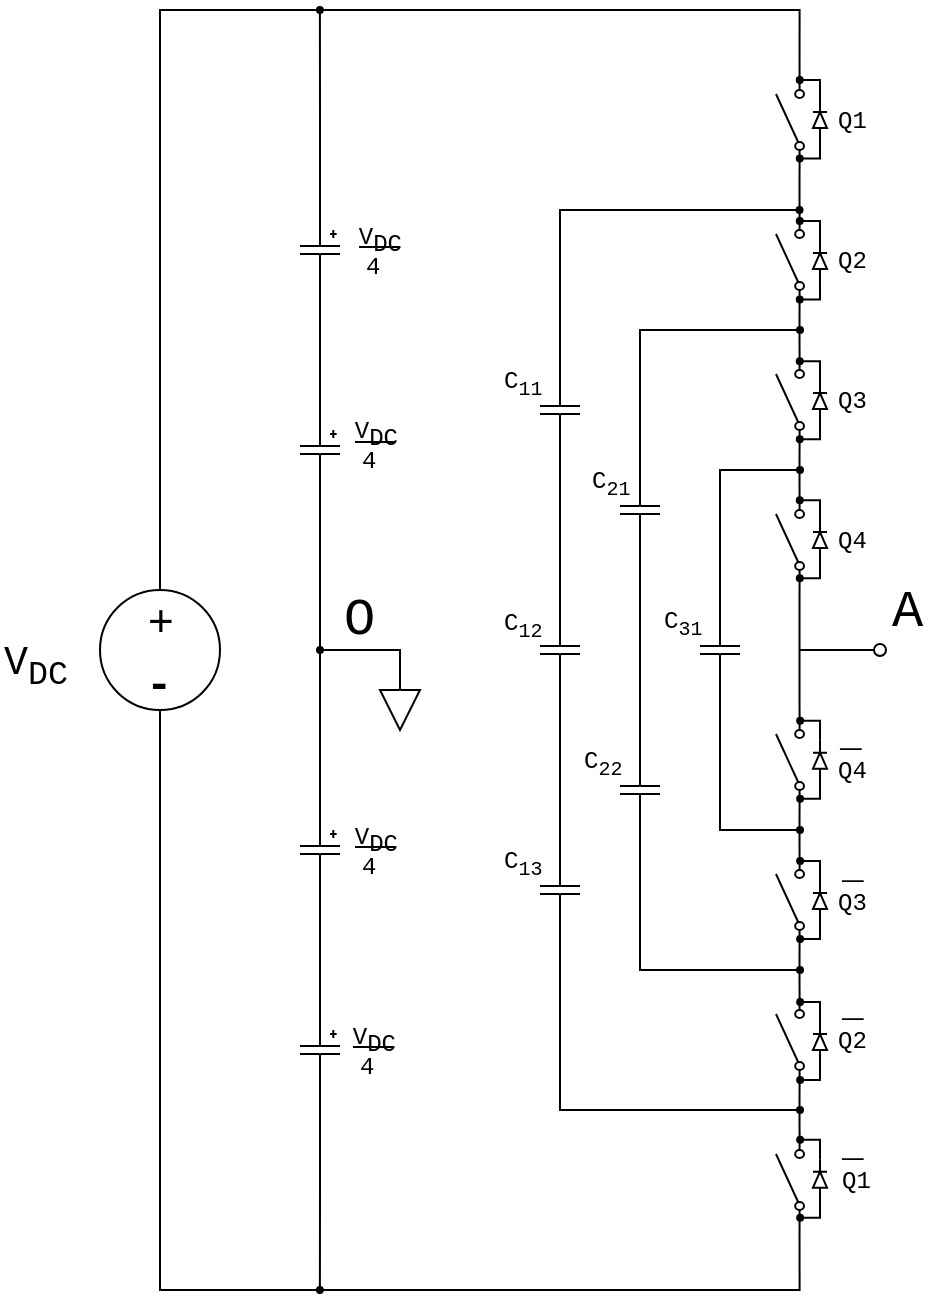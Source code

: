 <mxfile version="10.6.6" type="github"><diagram id="sscBolJHvE7xzkybfC2L" name="Page-1"><mxGraphModel dx="1394" dy="781" grid="1" gridSize="10" guides="1" tooltips="1" connect="1" arrows="1" fold="1" page="1" pageScale="1" pageWidth="827" pageHeight="1169" math="0" shadow="0"><root><mxCell id="0"/><mxCell id="1" parent="0"/><mxCell id="0JlaqGHFiVvd8llCy64P-1" value="" style="group" parent="1" vertex="1" connectable="0"><mxGeometry x="170" y="430" width="60" height="60" as="geometry"/></mxCell><mxCell id="0JlaqGHFiVvd8llCy64P-2" value="" style="ellipse;whiteSpace=wrap;html=1;aspect=fixed;fillColor=none;" parent="0JlaqGHFiVvd8llCy64P-1" vertex="1"><mxGeometry width="60" height="60" as="geometry"/></mxCell><mxCell id="0JlaqGHFiVvd8llCy64P-3" value="+" style="text;html=1;resizable=0;points=[];autosize=1;align=left;verticalAlign=top;spacingTop=-4;fontStyle=0;fontSize=22;" parent="0JlaqGHFiVvd8llCy64P-1" vertex="1"><mxGeometry x="22" width="20" height="20" as="geometry"/></mxCell><mxCell id="0JlaqGHFiVvd8llCy64P-4" value="&lt;font style=&quot;font-size: 22px;&quot; face=&quot;Courier New&quot;&gt;-&lt;/font&gt;" style="text;html=1;resizable=0;points=[];autosize=1;align=left;verticalAlign=top;spacingTop=-4;fontSize=22;fontStyle=1" parent="0JlaqGHFiVvd8llCy64P-1" vertex="1"><mxGeometry x="21" y="31" width="30" height="20" as="geometry"/></mxCell><mxCell id="0JlaqGHFiVvd8llCy64P-21" style="edgeStyle=orthogonalEdgeStyle;rounded=0;orthogonalLoop=1;jettySize=auto;html=1;exitX=0;exitY=0.84;exitDx=0;exitDy=0;exitPerimeter=0;entryX=1;entryY=0.84;entryDx=0;entryDy=0;entryPerimeter=0;endArrow=none;endFill=0;" parent="1" source="0JlaqGHFiVvd8llCy64P-5" target="0JlaqGHFiVvd8llCy64P-8" edge="1"><mxGeometry relative="1" as="geometry"/></mxCell><mxCell id="0JlaqGHFiVvd8llCy64P-5" value="" style="pointerEvents=1;verticalLabelPosition=bottom;shadow=0;dashed=0;align=center;fillColor=#ffffff;html=1;verticalAlign=top;strokeWidth=1;shape=mxgraph.electrical.electro-mechanical.simple_switch;direction=north;" parent="1" vertex="1"><mxGeometry x="508" y="170" width="14" height="50" as="geometry"/></mxCell><mxCell id="0JlaqGHFiVvd8llCy64P-22" style="edgeStyle=orthogonalEdgeStyle;rounded=0;orthogonalLoop=1;jettySize=auto;html=1;exitX=0;exitY=0.84;exitDx=0;exitDy=0;exitPerimeter=0;entryX=1;entryY=0.84;entryDx=0;entryDy=0;entryPerimeter=0;endArrow=none;endFill=0;" parent="1" source="0JlaqGHFiVvd8llCy64P-8" target="0JlaqGHFiVvd8llCy64P-9" edge="1"><mxGeometry relative="1" as="geometry"/></mxCell><mxCell id="0JlaqGHFiVvd8llCy64P-8" value="" style="pointerEvents=1;verticalLabelPosition=bottom;shadow=0;dashed=0;align=center;fillColor=#ffffff;html=1;verticalAlign=top;strokeWidth=1;shape=mxgraph.electrical.electro-mechanical.simple_switch;direction=north;" parent="1" vertex="1"><mxGeometry x="508" y="240" width="14" height="50" as="geometry"/></mxCell><mxCell id="0JlaqGHFiVvd8llCy64P-23" style="edgeStyle=orthogonalEdgeStyle;rounded=0;orthogonalLoop=1;jettySize=auto;html=1;exitX=0;exitY=0.84;exitDx=0;exitDy=0;exitPerimeter=0;entryX=1;entryY=0.84;entryDx=0;entryDy=0;entryPerimeter=0;endArrow=none;endFill=0;" parent="1" source="0JlaqGHFiVvd8llCy64P-9" target="0JlaqGHFiVvd8llCy64P-10" edge="1"><mxGeometry relative="1" as="geometry"/></mxCell><mxCell id="0JlaqGHFiVvd8llCy64P-9" value="" style="pointerEvents=1;verticalLabelPosition=bottom;shadow=0;dashed=0;align=center;fillColor=#ffffff;html=1;verticalAlign=top;strokeWidth=1;shape=mxgraph.electrical.electro-mechanical.simple_switch;direction=north;" parent="1" vertex="1"><mxGeometry x="508" y="310" width="14" height="50" as="geometry"/></mxCell><mxCell id="0JlaqGHFiVvd8llCy64P-24" style="edgeStyle=orthogonalEdgeStyle;rounded=0;orthogonalLoop=1;jettySize=auto;html=1;exitX=0;exitY=0.84;exitDx=0;exitDy=0;exitPerimeter=0;entryX=1;entryY=0.84;entryDx=0;entryDy=0;entryPerimeter=0;endArrow=none;endFill=0;" parent="1" source="0JlaqGHFiVvd8llCy64P-10" target="0JlaqGHFiVvd8llCy64P-11" edge="1"><mxGeometry relative="1" as="geometry"/></mxCell><mxCell id="0JlaqGHFiVvd8llCy64P-10" value="" style="pointerEvents=1;verticalLabelPosition=bottom;shadow=0;dashed=0;align=center;fillColor=#ffffff;html=1;verticalAlign=top;strokeWidth=1;shape=mxgraph.electrical.electro-mechanical.simple_switch;direction=north;" parent="1" vertex="1"><mxGeometry x="508" y="380" width="14" height="50" as="geometry"/></mxCell><mxCell id="0JlaqGHFiVvd8llCy64P-25" style="edgeStyle=orthogonalEdgeStyle;rounded=0;orthogonalLoop=1;jettySize=auto;html=1;exitX=0;exitY=0.84;exitDx=0;exitDy=0;exitPerimeter=0;entryX=1;entryY=0.84;entryDx=0;entryDy=0;entryPerimeter=0;endArrow=none;endFill=0;" parent="1" source="0JlaqGHFiVvd8llCy64P-11" target="0JlaqGHFiVvd8llCy64P-12" edge="1"><mxGeometry relative="1" as="geometry"/></mxCell><mxCell id="0JlaqGHFiVvd8llCy64P-11" value="" style="pointerEvents=1;verticalLabelPosition=bottom;shadow=0;dashed=0;align=center;fillColor=#ffffff;html=1;verticalAlign=top;strokeWidth=1;shape=mxgraph.electrical.electro-mechanical.simple_switch;direction=north;" parent="1" vertex="1"><mxGeometry x="508" y="490" width="14" height="50" as="geometry"/></mxCell><mxCell id="0JlaqGHFiVvd8llCy64P-26" style="edgeStyle=orthogonalEdgeStyle;rounded=0;orthogonalLoop=1;jettySize=auto;html=1;exitX=0;exitY=0.84;exitDx=0;exitDy=0;exitPerimeter=0;entryX=1;entryY=0.84;entryDx=0;entryDy=0;entryPerimeter=0;endArrow=none;endFill=0;" parent="1" source="0JlaqGHFiVvd8llCy64P-12" target="0JlaqGHFiVvd8llCy64P-13" edge="1"><mxGeometry relative="1" as="geometry"/></mxCell><mxCell id="0JlaqGHFiVvd8llCy64P-12" value="" style="pointerEvents=1;verticalLabelPosition=bottom;shadow=0;dashed=0;align=center;fillColor=#ffffff;html=1;verticalAlign=top;strokeWidth=1;shape=mxgraph.electrical.electro-mechanical.simple_switch;direction=north;" parent="1" vertex="1"><mxGeometry x="508" y="560" width="14" height="50" as="geometry"/></mxCell><mxCell id="0JlaqGHFiVvd8llCy64P-27" style="edgeStyle=orthogonalEdgeStyle;rounded=0;orthogonalLoop=1;jettySize=auto;html=1;exitX=0;exitY=0.84;exitDx=0;exitDy=0;exitPerimeter=0;entryX=1;entryY=0.84;entryDx=0;entryDy=0;entryPerimeter=0;endArrow=none;endFill=0;" parent="1" source="0JlaqGHFiVvd8llCy64P-13" target="0JlaqGHFiVvd8llCy64P-14" edge="1"><mxGeometry relative="1" as="geometry"/></mxCell><mxCell id="0JlaqGHFiVvd8llCy64P-13" value="" style="pointerEvents=1;verticalLabelPosition=bottom;shadow=0;dashed=0;align=center;fillColor=#ffffff;html=1;verticalAlign=top;strokeWidth=1;shape=mxgraph.electrical.electro-mechanical.simple_switch;direction=north;" parent="1" vertex="1"><mxGeometry x="508" y="630" width="14" height="50" as="geometry"/></mxCell><mxCell id="0JlaqGHFiVvd8llCy64P-28" style="edgeStyle=orthogonalEdgeStyle;rounded=0;orthogonalLoop=1;jettySize=auto;html=1;exitX=0;exitY=0.84;exitDx=0;exitDy=0;exitPerimeter=0;entryX=0.5;entryY=1;entryDx=0;entryDy=0;endArrow=none;endFill=0;" parent="1" source="0JlaqGHFiVvd8llCy64P-14" target="0JlaqGHFiVvd8llCy64P-2" edge="1"><mxGeometry relative="1" as="geometry"><Array as="points"><mxPoint x="520" y="780"/><mxPoint x="200" y="780"/></Array></mxGeometry></mxCell><mxCell id="0JlaqGHFiVvd8llCy64P-14" value="" style="pointerEvents=1;verticalLabelPosition=bottom;shadow=0;dashed=0;align=center;fillColor=#ffffff;html=1;verticalAlign=top;strokeWidth=1;shape=mxgraph.electrical.electro-mechanical.simple_switch;direction=north;" parent="1" vertex="1"><mxGeometry x="508" y="700" width="14" height="50" as="geometry"/></mxCell><mxCell id="0JlaqGHFiVvd8llCy64P-29" style="edgeStyle=orthogonalEdgeStyle;rounded=0;orthogonalLoop=1;jettySize=auto;html=1;exitX=0;exitY=0.5;exitDx=0;exitDy=0;exitPerimeter=0;endArrow=oval;endFill=1;endSize=3;" parent="1" source="0JlaqGHFiVvd8llCy64P-15" edge="1"><mxGeometry relative="1" as="geometry"><mxPoint x="279.944" y="140" as="targetPoint"/></mxGeometry></mxCell><mxCell id="0JlaqGHFiVvd8llCy64P-15" value="" style="pointerEvents=1;verticalLabelPosition=bottom;shadow=0;dashed=0;align=center;fillColor=#ffffff;html=1;verticalAlign=top;strokeWidth=1;shape=mxgraph.electrical.capacitors.capacitor_5;direction=south;" parent="1" vertex="1"><mxGeometry x="270" y="240" width="20" height="40" as="geometry"/></mxCell><mxCell id="0JlaqGHFiVvd8llCy64P-30" style="edgeStyle=orthogonalEdgeStyle;rounded=0;orthogonalLoop=1;jettySize=auto;html=1;exitX=0;exitY=0.5;exitDx=0;exitDy=0;exitPerimeter=0;entryX=1;entryY=0.5;entryDx=0;entryDy=0;entryPerimeter=0;endArrow=none;endFill=0;endSize=3;" parent="1" source="0JlaqGHFiVvd8llCy64P-16" target="0JlaqGHFiVvd8llCy64P-15" edge="1"><mxGeometry relative="1" as="geometry"/></mxCell><mxCell id="0JlaqGHFiVvd8llCy64P-31" style="edgeStyle=orthogonalEdgeStyle;rounded=0;orthogonalLoop=1;jettySize=auto;html=1;exitX=1;exitY=0.5;exitDx=0;exitDy=0;exitPerimeter=0;entryX=0;entryY=0.5;entryDx=0;entryDy=0;entryPerimeter=0;endArrow=none;endFill=0;endSize=3;" parent="1" source="0JlaqGHFiVvd8llCy64P-16" target="0JlaqGHFiVvd8llCy64P-18" edge="1"><mxGeometry relative="1" as="geometry"/></mxCell><mxCell id="0JlaqGHFiVvd8llCy64P-16" value="" style="pointerEvents=1;verticalLabelPosition=bottom;shadow=0;dashed=0;align=center;fillColor=#ffffff;html=1;verticalAlign=top;strokeWidth=1;shape=mxgraph.electrical.capacitors.capacitor_5;direction=south;" parent="1" vertex="1"><mxGeometry x="270" y="340" width="20" height="40" as="geometry"/></mxCell><mxCell id="0JlaqGHFiVvd8llCy64P-33" style="edgeStyle=orthogonalEdgeStyle;rounded=0;orthogonalLoop=1;jettySize=auto;html=1;exitX=1;exitY=0.5;exitDx=0;exitDy=0;exitPerimeter=0;endArrow=oval;endFill=1;endSize=3;" parent="1" source="0JlaqGHFiVvd8llCy64P-17" edge="1"><mxGeometry relative="1" as="geometry"><mxPoint x="279.944" y="780" as="targetPoint"/></mxGeometry></mxCell><mxCell id="0JlaqGHFiVvd8llCy64P-17" value="" style="pointerEvents=1;verticalLabelPosition=bottom;shadow=0;dashed=0;align=center;fillColor=#ffffff;html=1;verticalAlign=top;strokeWidth=1;shape=mxgraph.electrical.capacitors.capacitor_5;direction=south;" parent="1" vertex="1"><mxGeometry x="270" y="640" width="20" height="40" as="geometry"/></mxCell><mxCell id="0JlaqGHFiVvd8llCy64P-32" style="edgeStyle=orthogonalEdgeStyle;rounded=0;orthogonalLoop=1;jettySize=auto;html=1;exitX=1;exitY=0.5;exitDx=0;exitDy=0;exitPerimeter=0;entryX=0;entryY=0.5;entryDx=0;entryDy=0;entryPerimeter=0;endArrow=none;endFill=0;endSize=3;" parent="1" source="0JlaqGHFiVvd8llCy64P-18" target="0JlaqGHFiVvd8llCy64P-17" edge="1"><mxGeometry relative="1" as="geometry"/></mxCell><mxCell id="0JlaqGHFiVvd8llCy64P-18" value="" style="pointerEvents=1;verticalLabelPosition=bottom;shadow=0;dashed=0;align=center;fillColor=#ffffff;html=1;verticalAlign=top;strokeWidth=1;shape=mxgraph.electrical.capacitors.capacitor_5;direction=south;" parent="1" vertex="1"><mxGeometry x="270" y="540" width="20" height="40" as="geometry"/></mxCell><mxCell id="0JlaqGHFiVvd8llCy64P-59" style="edgeStyle=orthogonalEdgeStyle;rounded=0;orthogonalLoop=1;jettySize=auto;html=1;exitX=0;exitY=0.5;exitDx=0;exitDy=0;exitPerimeter=0;endArrow=oval;endFill=1;endSize=3;" parent="1" source="0JlaqGHFiVvd8llCy64P-19" edge="1"><mxGeometry relative="1" as="geometry"><mxPoint x="520" y="370" as="targetPoint"/><Array as="points"><mxPoint x="480" y="370"/></Array></mxGeometry></mxCell><mxCell id="0JlaqGHFiVvd8llCy64P-60" style="edgeStyle=orthogonalEdgeStyle;rounded=0;orthogonalLoop=1;jettySize=auto;html=1;exitX=1;exitY=0.5;exitDx=0;exitDy=0;exitPerimeter=0;endArrow=oval;endFill=1;endSize=3;" parent="1" source="0JlaqGHFiVvd8llCy64P-19" edge="1"><mxGeometry relative="1" as="geometry"><mxPoint x="520" y="550" as="targetPoint"/><Array as="points"><mxPoint x="480" y="550"/></Array></mxGeometry></mxCell><mxCell id="0JlaqGHFiVvd8llCy64P-19" value="" style="pointerEvents=1;verticalLabelPosition=bottom;shadow=0;dashed=0;align=center;fillColor=#ffffff;html=1;verticalAlign=top;strokeWidth=1;shape=mxgraph.electrical.capacitors.capacitor_1;direction=south;" parent="1" vertex="1"><mxGeometry x="470" y="440" width="20" height="40" as="geometry"/></mxCell><mxCell id="0JlaqGHFiVvd8llCy64P-20" style="edgeStyle=orthogonalEdgeStyle;rounded=0;orthogonalLoop=1;jettySize=auto;html=1;exitX=0.5;exitY=0;exitDx=0;exitDy=0;entryX=1;entryY=0.84;entryDx=0;entryDy=0;entryPerimeter=0;endArrow=none;endFill=0;" parent="1" source="0JlaqGHFiVvd8llCy64P-2" target="0JlaqGHFiVvd8llCy64P-5" edge="1"><mxGeometry relative="1" as="geometry"><mxPoint x="410" y="140" as="targetPoint"/><Array as="points"><mxPoint x="200" y="140"/><mxPoint x="520" y="140"/></Array></mxGeometry></mxCell><mxCell id="0JlaqGHFiVvd8llCy64P-58" style="edgeStyle=orthogonalEdgeStyle;rounded=0;orthogonalLoop=1;jettySize=auto;html=1;exitX=0.5;exitY=0;exitDx=0;exitDy=0;exitPerimeter=0;endArrow=oval;endFill=1;endSize=3;" parent="1" source="0JlaqGHFiVvd8llCy64P-48" edge="1"><mxGeometry relative="1" as="geometry"><mxPoint x="280" y="460" as="targetPoint"/><Array as="points"><mxPoint x="320" y="460"/></Array></mxGeometry></mxCell><mxCell id="0JlaqGHFiVvd8llCy64P-48" value="" style="pointerEvents=1;verticalLabelPosition=bottom;shadow=0;dashed=0;align=center;fillColor=#ffffff;html=1;verticalAlign=top;strokeWidth=1;shape=mxgraph.electrical.signal_sources.signal_ground;" parent="1" vertex="1"><mxGeometry x="310" y="470" width="20" height="30" as="geometry"/></mxCell><mxCell id="0JlaqGHFiVvd8llCy64P-64" style="edgeStyle=orthogonalEdgeStyle;rounded=0;orthogonalLoop=1;jettySize=auto;html=1;exitX=0;exitY=0.5;exitDx=0;exitDy=0;exitPerimeter=0;endArrow=oval;endFill=1;endSize=3;" parent="1" source="0JlaqGHFiVvd8llCy64P-61" edge="1"><mxGeometry relative="1" as="geometry"><mxPoint x="520" y="300" as="targetPoint"/><Array as="points"><mxPoint x="440" y="300"/></Array></mxGeometry></mxCell><mxCell id="0JlaqGHFiVvd8llCy64P-61" value="" style="pointerEvents=1;verticalLabelPosition=bottom;shadow=0;dashed=0;align=center;fillColor=#ffffff;html=1;verticalAlign=top;strokeWidth=1;shape=mxgraph.electrical.capacitors.capacitor_1;direction=south;" parent="1" vertex="1"><mxGeometry x="430" y="370" width="20" height="40" as="geometry"/></mxCell><mxCell id="0JlaqGHFiVvd8llCy64P-63" style="edgeStyle=orthogonalEdgeStyle;rounded=0;orthogonalLoop=1;jettySize=auto;html=1;exitX=1;exitY=0.5;exitDx=0;exitDy=0;exitPerimeter=0;endArrow=oval;endFill=1;endSize=3;" parent="1" source="0JlaqGHFiVvd8llCy64P-62" edge="1"><mxGeometry relative="1" as="geometry"><mxPoint x="520" y="620" as="targetPoint"/><Array as="points"><mxPoint x="440" y="620"/></Array></mxGeometry></mxCell><mxCell id="0JlaqGHFiVvd8llCy64P-72" style="edgeStyle=orthogonalEdgeStyle;rounded=0;orthogonalLoop=1;jettySize=auto;html=1;exitX=0;exitY=0.5;exitDx=0;exitDy=0;exitPerimeter=0;entryX=1;entryY=0.5;entryDx=0;entryDy=0;entryPerimeter=0;endArrow=none;endFill=0;endSize=3;" parent="1" source="0JlaqGHFiVvd8llCy64P-62" target="0JlaqGHFiVvd8llCy64P-61" edge="1"><mxGeometry relative="1" as="geometry"/></mxCell><mxCell id="0JlaqGHFiVvd8llCy64P-62" value="" style="pointerEvents=1;verticalLabelPosition=bottom;shadow=0;dashed=0;align=center;fillColor=#ffffff;html=1;verticalAlign=top;strokeWidth=1;shape=mxgraph.electrical.capacitors.capacitor_1;direction=south;" parent="1" vertex="1"><mxGeometry x="430" y="510" width="20" height="40" as="geometry"/></mxCell><mxCell id="0JlaqGHFiVvd8llCy64P-71" style="edgeStyle=orthogonalEdgeStyle;rounded=0;orthogonalLoop=1;jettySize=auto;html=1;exitX=1;exitY=0.5;exitDx=0;exitDy=0;exitPerimeter=0;entryX=0;entryY=0.5;entryDx=0;entryDy=0;entryPerimeter=0;endArrow=none;endFill=0;endSize=3;" parent="1" source="0JlaqGHFiVvd8llCy64P-65" target="0JlaqGHFiVvd8llCy64P-67" edge="1"><mxGeometry relative="1" as="geometry"/></mxCell><mxCell id="0JlaqGHFiVvd8llCy64P-65" value="" style="pointerEvents=1;verticalLabelPosition=bottom;shadow=0;dashed=0;align=center;fillColor=#ffffff;html=1;verticalAlign=top;strokeWidth=1;shape=mxgraph.electrical.capacitors.capacitor_1;direction=south;" parent="1" vertex="1"><mxGeometry x="390" y="440" width="20" height="40" as="geometry"/></mxCell><mxCell id="0JlaqGHFiVvd8llCy64P-69" style="edgeStyle=orthogonalEdgeStyle;rounded=0;orthogonalLoop=1;jettySize=auto;html=1;exitX=0;exitY=0.5;exitDx=0;exitDy=0;exitPerimeter=0;entryX=1;entryY=0.84;entryDx=0;entryDy=0;entryPerimeter=0;endArrow=oval;endFill=1;endSize=3;" parent="1" source="0JlaqGHFiVvd8llCy64P-66" target="0JlaqGHFiVvd8llCy64P-8" edge="1"><mxGeometry relative="1" as="geometry"><Array as="points"><mxPoint x="400" y="240"/></Array></mxGeometry></mxCell><mxCell id="0JlaqGHFiVvd8llCy64P-70" style="edgeStyle=orthogonalEdgeStyle;rounded=0;orthogonalLoop=1;jettySize=auto;html=1;exitX=1;exitY=0.5;exitDx=0;exitDy=0;exitPerimeter=0;entryX=0;entryY=0.5;entryDx=0;entryDy=0;entryPerimeter=0;endArrow=none;endFill=0;endSize=3;" parent="1" source="0JlaqGHFiVvd8llCy64P-66" target="0JlaqGHFiVvd8llCy64P-65" edge="1"><mxGeometry relative="1" as="geometry"/></mxCell><mxCell id="0JlaqGHFiVvd8llCy64P-66" value="" style="pointerEvents=1;verticalLabelPosition=bottom;shadow=0;dashed=0;align=center;fillColor=#ffffff;html=1;verticalAlign=top;strokeWidth=1;shape=mxgraph.electrical.capacitors.capacitor_1;direction=south;" parent="1" vertex="1"><mxGeometry x="390" y="320" width="20" height="40" as="geometry"/></mxCell><mxCell id="0JlaqGHFiVvd8llCy64P-68" style="edgeStyle=orthogonalEdgeStyle;rounded=0;orthogonalLoop=1;jettySize=auto;html=1;exitX=1;exitY=0.5;exitDx=0;exitDy=0;exitPerimeter=0;endArrow=oval;endFill=1;endSize=3;" parent="1" source="0JlaqGHFiVvd8llCy64P-67" edge="1"><mxGeometry relative="1" as="geometry"><mxPoint x="520" y="690" as="targetPoint"/><Array as="points"><mxPoint x="400" y="690"/></Array></mxGeometry></mxCell><mxCell id="0JlaqGHFiVvd8llCy64P-67" value="" style="pointerEvents=1;verticalLabelPosition=bottom;shadow=0;dashed=0;align=center;fillColor=#ffffff;html=1;verticalAlign=top;strokeWidth=1;shape=mxgraph.electrical.capacitors.capacitor_1;direction=south;" parent="1" vertex="1"><mxGeometry x="390" y="560" width="20" height="40" as="geometry"/></mxCell><mxCell id="0JlaqGHFiVvd8llCy64P-73" value="" style="endArrow=oval;html=1;endFill=0;" parent="1" edge="1"><mxGeometry width="50" height="50" relative="1" as="geometry"><mxPoint x="520" y="460" as="sourcePoint"/><mxPoint x="560" y="460" as="targetPoint"/></mxGeometry></mxCell><mxCell id="0JlaqGHFiVvd8llCy64P-74" value="&lt;font style=&quot;font-size: 20px&quot; face=&quot;Courier New&quot;&gt;V&lt;sub&gt;DC&lt;/sub&gt;&lt;/font&gt;" style="text;html=1;resizable=0;points=[];autosize=1;align=left;verticalAlign=top;spacingTop=-4;fontSize=26;" parent="1" vertex="1"><mxGeometry x="120" y="445" width="50" height="40" as="geometry"/></mxCell><mxCell id="0JlaqGHFiVvd8llCy64P-75" value="&lt;font face=&quot;Courier New&quot;&gt;O&lt;/font&gt;" style="text;html=1;resizable=0;points=[];autosize=1;align=left;verticalAlign=top;spacingTop=-4;fontSize=26;" parent="1" vertex="1"><mxGeometry x="290" y="425" width="30" height="30" as="geometry"/></mxCell><mxCell id="-zVDy2j5gxMqeGGgfu39-1" value="&lt;font face=&quot;Courier New&quot;&gt;A&lt;/font&gt;" style="text;html=1;resizable=0;points=[];autosize=1;align=left;verticalAlign=top;spacingTop=-4;fontSize=26;" parent="1" vertex="1"><mxGeometry x="564" y="421" width="30" height="30" as="geometry"/></mxCell><mxCell id="sA28K8diLHD89YxY76mq-1" value="&lt;font face=&quot;Courier New&quot;&gt;Q1&lt;/font&gt;" style="text;html=1;resizable=0;points=[];autosize=1;align=left;verticalAlign=top;spacingTop=-4;" vertex="1" parent="1"><mxGeometry x="537" y="185" width="25" height="20" as="geometry"/></mxCell><mxCell id="sA28K8diLHD89YxY76mq-2" value="&lt;font face=&quot;Courier New&quot;&gt;Q2&lt;/font&gt;" style="text;html=1;resizable=0;points=[];autosize=1;align=left;verticalAlign=top;spacingTop=-4;" vertex="1" parent="1"><mxGeometry x="537" y="255" width="25" height="20" as="geometry"/></mxCell><mxCell id="sA28K8diLHD89YxY76mq-3" value="&lt;font face=&quot;Courier New&quot;&gt;Q3&lt;/font&gt;" style="text;html=1;resizable=0;points=[];autosize=1;align=left;verticalAlign=top;spacingTop=-4;" vertex="1" parent="1"><mxGeometry x="537" y="325" width="25" height="20" as="geometry"/></mxCell><mxCell id="sA28K8diLHD89YxY76mq-4" value="&lt;font face=&quot;Courier New&quot;&gt;Q4&lt;/font&gt;" style="text;html=1;resizable=0;points=[];autosize=1;align=left;verticalAlign=top;spacingTop=-4;" vertex="1" parent="1"><mxGeometry x="537" y="395" width="25" height="20" as="geometry"/></mxCell><mxCell id="sA28K8diLHD89YxY76mq-5" value="&lt;font face=&quot;Courier New&quot;&gt;Q1&lt;/font&gt;" style="text;html=1;resizable=0;points=[];autosize=1;align=left;verticalAlign=top;spacingTop=-4;" vertex="1" parent="1"><mxGeometry x="539" y="715.1" width="25" height="20" as="geometry"/></mxCell><mxCell id="sA28K8diLHD89YxY76mq-6" value="&lt;font face=&quot;Courier New&quot;&gt;Q2&lt;/font&gt;" style="text;html=1;resizable=0;points=[];autosize=1;align=left;verticalAlign=top;spacingTop=-4;" vertex="1" parent="1"><mxGeometry x="536.5" y="645.1" width="25" height="20" as="geometry"/></mxCell><mxCell id="sA28K8diLHD89YxY76mq-7" value="&lt;font face=&quot;Courier New&quot;&gt;Q3&lt;/font&gt;" style="text;html=1;resizable=0;points=[];autosize=1;align=left;verticalAlign=top;spacingTop=-4;" vertex="1" parent="1"><mxGeometry x="537" y="576.1" width="25" height="20" as="geometry"/></mxCell><mxCell id="sA28K8diLHD89YxY76mq-8" value="&lt;font face=&quot;Courier New&quot;&gt;Q4&lt;/font&gt;" style="text;html=1;resizable=0;points=[];autosize=1;align=left;verticalAlign=top;spacingTop=-4;" vertex="1" parent="1"><mxGeometry x="537" y="510.1" width="25" height="20" as="geometry"/></mxCell><mxCell id="sA28K8diLHD89YxY76mq-9" value="&lt;font style=&quot;font-size: 18px;&quot; face=&quot;Courier New&quot;&gt;_&lt;/font&gt;" style="text;html=1;resizable=0;points=[];autosize=1;align=left;verticalAlign=top;spacingTop=-4;fontSize=18;" vertex="1" parent="1"><mxGeometry x="539" y="555" width="20" height="20" as="geometry"/></mxCell><mxCell id="sA28K8diLHD89YxY76mq-10" value="&lt;font style=&quot;font-size: 18px;&quot; face=&quot;Courier New&quot;&gt;_&lt;/font&gt;" style="text;html=1;resizable=0;points=[];autosize=1;align=left;verticalAlign=top;spacingTop=-4;fontSize=18;" vertex="1" parent="1"><mxGeometry x="539" y="624" width="20" height="20" as="geometry"/></mxCell><mxCell id="sA28K8diLHD89YxY76mq-11" value="&lt;font style=&quot;font-size: 18px;&quot; face=&quot;Courier New&quot;&gt;_&lt;/font&gt;" style="text;html=1;resizable=0;points=[];autosize=1;align=left;verticalAlign=top;spacingTop=-4;fontSize=18;" vertex="1" parent="1"><mxGeometry x="539" y="694" width="20" height="20" as="geometry"/></mxCell><mxCell id="sA28K8diLHD89YxY76mq-12" value="&lt;font style=&quot;font-size: 18px;&quot; face=&quot;Courier New&quot;&gt;_&lt;/font&gt;" style="text;html=1;resizable=0;points=[];autosize=1;align=left;verticalAlign=top;spacingTop=-4;fontSize=18;" vertex="1" parent="1"><mxGeometry x="538" y="489" width="20" height="20" as="geometry"/></mxCell><mxCell id="sA28K8diLHD89YxY76mq-13" value="" style="group" vertex="1" connectable="0" parent="1"><mxGeometry x="272" y="242.5" width="50" height="35" as="geometry"/></mxCell><mxCell id="sA28K8diLHD89YxY76mq-14" value="" style="endArrow=none;html=1;fontSize=16;" edge="1" parent="sA28K8diLHD89YxY76mq-13"><mxGeometry width="50" height="50" relative="1" as="geometry"><mxPoint x="27.5" y="16" as="sourcePoint"/><mxPoint x="47.5" y="16" as="targetPoint"/></mxGeometry></mxCell><mxCell id="sA28K8diLHD89YxY76mq-15" value="&lt;font style=&quot;font-size: 12px;&quot; face=&quot;Courier New&quot;&gt;V&lt;sub style=&quot;font-size: 12px;&quot;&gt;DC&lt;/sub&gt;&lt;/font&gt;" style="text;html=1;resizable=0;points=[];autosize=1;align=right;verticalAlign=top;spacingTop=-4;fontSize=12;" vertex="1" parent="sA28K8diLHD89YxY76mq-13"><mxGeometry width="50" height="30" as="geometry"/></mxCell><mxCell id="sA28K8diLHD89YxY76mq-16" value="&lt;font face=&quot;Courier New&quot;&gt;4&lt;/font&gt;" style="text;html=1;resizable=0;points=[];autosize=1;align=left;verticalAlign=top;spacingTop=-4;fontSize=12;" vertex="1" parent="sA28K8diLHD89YxY76mq-13"><mxGeometry x="29" y="15" width="20" height="20" as="geometry"/></mxCell><mxCell id="sA28K8diLHD89YxY76mq-17" value="" style="group" vertex="1" connectable="0" parent="1"><mxGeometry x="270" y="340" width="50" height="35" as="geometry"/></mxCell><mxCell id="sA28K8diLHD89YxY76mq-18" value="" style="endArrow=none;html=1;fontSize=16;" edge="1" parent="sA28K8diLHD89YxY76mq-17"><mxGeometry width="50" height="50" relative="1" as="geometry"><mxPoint x="27.5" y="16" as="sourcePoint"/><mxPoint x="47.5" y="16" as="targetPoint"/></mxGeometry></mxCell><mxCell id="sA28K8diLHD89YxY76mq-19" value="&lt;font style=&quot;font-size: 12px;&quot; face=&quot;Courier New&quot;&gt;V&lt;sub style=&quot;font-size: 12px;&quot;&gt;DC&lt;/sub&gt;&lt;/font&gt;" style="text;html=1;resizable=0;points=[];autosize=1;align=right;verticalAlign=top;spacingTop=-4;fontSize=12;" vertex="1" parent="sA28K8diLHD89YxY76mq-17"><mxGeometry width="50" height="30" as="geometry"/></mxCell><mxCell id="sA28K8diLHD89YxY76mq-20" value="&lt;font face=&quot;Courier New&quot;&gt;4&lt;/font&gt;" style="text;html=1;resizable=0;points=[];autosize=1;align=left;verticalAlign=top;spacingTop=-4;fontSize=12;" vertex="1" parent="sA28K8diLHD89YxY76mq-17"><mxGeometry x="29" y="15" width="20" height="20" as="geometry"/></mxCell><mxCell id="sA28K8diLHD89YxY76mq-21" value="" style="group" vertex="1" connectable="0" parent="1"><mxGeometry x="270" y="542.5" width="50" height="35" as="geometry"/></mxCell><mxCell id="sA28K8diLHD89YxY76mq-22" value="" style="endArrow=none;html=1;fontSize=16;" edge="1" parent="sA28K8diLHD89YxY76mq-21"><mxGeometry width="50" height="50" relative="1" as="geometry"><mxPoint x="27.5" y="16" as="sourcePoint"/><mxPoint x="47.5" y="16" as="targetPoint"/></mxGeometry></mxCell><mxCell id="sA28K8diLHD89YxY76mq-23" value="&lt;font style=&quot;font-size: 12px;&quot; face=&quot;Courier New&quot;&gt;V&lt;sub style=&quot;font-size: 12px;&quot;&gt;DC&lt;/sub&gt;&lt;/font&gt;" style="text;html=1;resizable=0;points=[];autosize=1;align=right;verticalAlign=top;spacingTop=-4;fontSize=12;" vertex="1" parent="sA28K8diLHD89YxY76mq-21"><mxGeometry width="50" height="30" as="geometry"/></mxCell><mxCell id="sA28K8diLHD89YxY76mq-24" value="&lt;font face=&quot;Courier New&quot;&gt;4&lt;/font&gt;" style="text;html=1;resizable=0;points=[];autosize=1;align=left;verticalAlign=top;spacingTop=-4;fontSize=12;" vertex="1" parent="sA28K8diLHD89YxY76mq-21"><mxGeometry x="29" y="15" width="20" height="20" as="geometry"/></mxCell><mxCell id="sA28K8diLHD89YxY76mq-25" value="" style="group" vertex="1" connectable="0" parent="1"><mxGeometry x="269" y="642.5" width="50" height="35" as="geometry"/></mxCell><mxCell id="sA28K8diLHD89YxY76mq-26" value="" style="endArrow=none;html=1;fontSize=16;" edge="1" parent="sA28K8diLHD89YxY76mq-25"><mxGeometry width="50" height="50" relative="1" as="geometry"><mxPoint x="27.5" y="16" as="sourcePoint"/><mxPoint x="47.5" y="16" as="targetPoint"/></mxGeometry></mxCell><mxCell id="sA28K8diLHD89YxY76mq-27" value="&lt;font style=&quot;font-size: 12px;&quot; face=&quot;Courier New&quot;&gt;V&lt;sub style=&quot;font-size: 12px;&quot;&gt;DC&lt;/sub&gt;&lt;/font&gt;" style="text;html=1;resizable=0;points=[];autosize=1;align=right;verticalAlign=top;spacingTop=-4;fontSize=12;" vertex="1" parent="sA28K8diLHD89YxY76mq-25"><mxGeometry width="50" height="30" as="geometry"/></mxCell><mxCell id="sA28K8diLHD89YxY76mq-28" value="&lt;font face=&quot;Courier New&quot;&gt;4&lt;/font&gt;" style="text;html=1;resizable=0;points=[];autosize=1;align=left;verticalAlign=top;spacingTop=-4;fontSize=12;" vertex="1" parent="sA28K8diLHD89YxY76mq-25"><mxGeometry x="29" y="15" width="20" height="20" as="geometry"/></mxCell><mxCell id="sA28K8diLHD89YxY76mq-29" value="&lt;font face=&quot;Courier New&quot;&gt;C&lt;sub&gt;11&lt;/sub&gt;&lt;/font&gt;" style="text;html=1;resizable=0;points=[];autosize=1;align=left;verticalAlign=top;spacingTop=-4;" vertex="1" parent="1"><mxGeometry x="370" y="315" width="30" height="20" as="geometry"/></mxCell><mxCell id="sA28K8diLHD89YxY76mq-30" value="&lt;font face=&quot;Courier New&quot;&gt;C&lt;sub&gt;12&lt;/sub&gt;&lt;/font&gt;" style="text;html=1;resizable=0;points=[];autosize=1;align=left;verticalAlign=top;spacingTop=-4;" vertex="1" parent="1"><mxGeometry x="370" y="436" width="30" height="20" as="geometry"/></mxCell><mxCell id="sA28K8diLHD89YxY76mq-31" value="&lt;font face=&quot;Courier New&quot;&gt;C&lt;sub&gt;13&lt;/sub&gt;&lt;/font&gt;" style="text;html=1;resizable=0;points=[];autosize=1;align=left;verticalAlign=top;spacingTop=-4;" vertex="1" parent="1"><mxGeometry x="370" y="555" width="30" height="20" as="geometry"/></mxCell><mxCell id="sA28K8diLHD89YxY76mq-32" value="&lt;font face=&quot;Courier New&quot;&gt;C&lt;sub&gt;21&lt;/sub&gt;&lt;/font&gt;" style="text;html=1;resizable=0;points=[];autosize=1;align=left;verticalAlign=top;spacingTop=-4;" vertex="1" parent="1"><mxGeometry x="413.5" y="365" width="30" height="20" as="geometry"/></mxCell><mxCell id="sA28K8diLHD89YxY76mq-33" value="&lt;font face=&quot;Courier New&quot;&gt;C&lt;sub&gt;22&lt;/sub&gt;&lt;/font&gt;" style="text;html=1;resizable=0;points=[];autosize=1;align=left;verticalAlign=top;spacingTop=-4;" vertex="1" parent="1"><mxGeometry x="410" y="505" width="30" height="20" as="geometry"/></mxCell><mxCell id="sA28K8diLHD89YxY76mq-34" value="&lt;font face=&quot;Courier New&quot;&gt;C&lt;sub&gt;31&lt;/sub&gt;&lt;/font&gt;" style="text;html=1;resizable=0;points=[];autosize=1;align=left;verticalAlign=top;spacingTop=-4;" vertex="1" parent="1"><mxGeometry x="450" y="435" width="30" height="20" as="geometry"/></mxCell><mxCell id="sA28K8diLHD89YxY76mq-157" style="edgeStyle=orthogonalEdgeStyle;rounded=0;orthogonalLoop=1;jettySize=auto;html=1;exitX=1;exitY=0.5;exitDx=0;exitDy=0;exitPerimeter=0;startSize=5;endArrow=oval;endFill=1;endSize=3;" edge="1" parent="1" source="sA28K8diLHD89YxY76mq-159"><mxGeometry relative="1" as="geometry"><mxPoint x="519.874" y="174.99" as="targetPoint"/><Array as="points"><mxPoint x="530" y="175"/></Array></mxGeometry></mxCell><mxCell id="sA28K8diLHD89YxY76mq-158" style="edgeStyle=orthogonalEdgeStyle;rounded=0;orthogonalLoop=1;jettySize=auto;html=1;exitX=0;exitY=0.5;exitDx=0;exitDy=0;exitPerimeter=0;startSize=5;endArrow=oval;endFill=1;endSize=3;" edge="1" parent="1"><mxGeometry relative="1" as="geometry"><mxPoint x="519.874" y="214.214" as="targetPoint"/><mxPoint x="529.971" y="188.971" as="sourcePoint"/><Array as="points"><mxPoint x="530" y="214"/></Array></mxGeometry></mxCell><mxCell id="sA28K8diLHD89YxY76mq-159" value="" style="pointerEvents=1;fillColor=#000000;verticalLabelPosition=bottom;shadow=0;dashed=0;align=center;fillColor=#ffffff;html=1;verticalAlign=top;strokeWidth=1;shape=mxgraph.electrical.diodes.diode;direction=north;" vertex="1" parent="1"><mxGeometry x="526.5" y="185" width="7" height="20" as="geometry"/></mxCell><mxCell id="sA28K8diLHD89YxY76mq-160" style="edgeStyle=orthogonalEdgeStyle;rounded=0;orthogonalLoop=1;jettySize=auto;html=1;exitX=1;exitY=0.5;exitDx=0;exitDy=0;exitPerimeter=0;startSize=5;endArrow=oval;endFill=1;endSize=3;" edge="1" parent="1" source="sA28K8diLHD89YxY76mq-162"><mxGeometry relative="1" as="geometry"><mxPoint x="519.874" y="245.476" as="targetPoint"/><Array as="points"><mxPoint x="530" y="245.5"/></Array></mxGeometry></mxCell><mxCell id="sA28K8diLHD89YxY76mq-161" style="edgeStyle=orthogonalEdgeStyle;rounded=0;orthogonalLoop=1;jettySize=auto;html=1;exitX=0;exitY=0.5;exitDx=0;exitDy=0;exitPerimeter=0;startSize=5;endArrow=oval;endFill=1;endSize=3;" edge="1" parent="1"><mxGeometry relative="1" as="geometry"><mxPoint x="519.874" y="284.699" as="targetPoint"/><mxPoint x="529.971" y="259.456" as="sourcePoint"/><Array as="points"><mxPoint x="530" y="284.5"/></Array></mxGeometry></mxCell><mxCell id="sA28K8diLHD89YxY76mq-162" value="" style="pointerEvents=1;fillColor=#000000;verticalLabelPosition=bottom;shadow=0;dashed=0;align=center;fillColor=#ffffff;html=1;verticalAlign=top;strokeWidth=1;shape=mxgraph.electrical.diodes.diode;direction=north;" vertex="1" parent="1"><mxGeometry x="526.5" y="255.5" width="7" height="20" as="geometry"/></mxCell><mxCell id="sA28K8diLHD89YxY76mq-163" style="edgeStyle=orthogonalEdgeStyle;rounded=0;orthogonalLoop=1;jettySize=auto;html=1;exitX=1;exitY=0.5;exitDx=0;exitDy=0;exitPerimeter=0;startSize=5;endArrow=oval;endFill=1;endSize=3;" edge="1" parent="1" source="sA28K8diLHD89YxY76mq-165"><mxGeometry relative="1" as="geometry"><mxPoint x="519.874" y="315.573" as="targetPoint"/><Array as="points"><mxPoint x="530" y="315.5"/></Array></mxGeometry></mxCell><mxCell id="sA28K8diLHD89YxY76mq-164" style="edgeStyle=orthogonalEdgeStyle;rounded=0;orthogonalLoop=1;jettySize=auto;html=1;exitX=0;exitY=0.5;exitDx=0;exitDy=0;exitPerimeter=0;startSize=5;endArrow=oval;endFill=1;endSize=3;" edge="1" parent="1"><mxGeometry relative="1" as="geometry"><mxPoint x="519.874" y="354.602" as="targetPoint"/><mxPoint x="529.971" y="329.553" as="sourcePoint"/><Array as="points"><mxPoint x="530" y="354.5"/></Array></mxGeometry></mxCell><mxCell id="sA28K8diLHD89YxY76mq-165" value="" style="pointerEvents=1;fillColor=#000000;verticalLabelPosition=bottom;shadow=0;dashed=0;align=center;fillColor=#ffffff;html=1;verticalAlign=top;strokeWidth=1;shape=mxgraph.electrical.diodes.diode;direction=north;" vertex="1" parent="1"><mxGeometry x="526.5" y="325.5" width="7" height="20" as="geometry"/></mxCell><mxCell id="sA28K8diLHD89YxY76mq-166" style="edgeStyle=orthogonalEdgeStyle;rounded=0;orthogonalLoop=1;jettySize=auto;html=1;exitX=1;exitY=0.5;exitDx=0;exitDy=0;exitPerimeter=0;startSize=5;endArrow=oval;endFill=1;endSize=3;" edge="1" parent="1" source="sA28K8diLHD89YxY76mq-168"><mxGeometry relative="1" as="geometry"><mxPoint x="519.874" y="385.087" as="targetPoint"/><Array as="points"><mxPoint x="530" y="385"/></Array></mxGeometry></mxCell><mxCell id="sA28K8diLHD89YxY76mq-167" style="edgeStyle=orthogonalEdgeStyle;rounded=0;orthogonalLoop=1;jettySize=auto;html=1;exitX=0;exitY=0.5;exitDx=0;exitDy=0;exitPerimeter=0;startSize=5;endArrow=oval;endFill=1;endSize=3;" edge="1" parent="1"><mxGeometry relative="1" as="geometry"><mxPoint x="519.874" y="424.117" as="targetPoint"/><mxPoint x="529.971" y="399.068" as="sourcePoint"/><Array as="points"><mxPoint x="530" y="424"/></Array></mxGeometry></mxCell><mxCell id="sA28K8diLHD89YxY76mq-168" value="" style="pointerEvents=1;fillColor=#000000;verticalLabelPosition=bottom;shadow=0;dashed=0;align=center;fillColor=#ffffff;html=1;verticalAlign=top;strokeWidth=1;shape=mxgraph.electrical.diodes.diode;direction=north;" vertex="1" parent="1"><mxGeometry x="526.5" y="395" width="7" height="20" as="geometry"/></mxCell><mxCell id="sA28K8diLHD89YxY76mq-169" style="edgeStyle=orthogonalEdgeStyle;rounded=0;orthogonalLoop=1;jettySize=auto;html=1;exitX=1;exitY=0.5;exitDx=0;exitDy=0;exitPerimeter=0;startSize=5;endArrow=oval;endFill=1;endSize=3;" edge="1" parent="1" source="sA28K8diLHD89YxY76mq-171"><mxGeometry relative="1" as="geometry"><mxPoint x="520.068" y="495.379" as="targetPoint"/><Array as="points"><mxPoint x="530" y="495.333"/></Array></mxGeometry></mxCell><mxCell id="sA28K8diLHD89YxY76mq-170" style="edgeStyle=orthogonalEdgeStyle;rounded=0;orthogonalLoop=1;jettySize=auto;html=1;exitX=0;exitY=0.5;exitDx=0;exitDy=0;exitPerimeter=0;startSize=5;endArrow=oval;endFill=1;endSize=3;" edge="1" parent="1"><mxGeometry relative="1" as="geometry"><mxPoint x="520.068" y="534.408" as="targetPoint"/><mxPoint x="529.971" y="509.359" as="sourcePoint"/><Array as="points"><mxPoint x="530" y="534.333"/></Array></mxGeometry></mxCell><mxCell id="sA28K8diLHD89YxY76mq-171" value="" style="pointerEvents=1;fillColor=#000000;verticalLabelPosition=bottom;shadow=0;dashed=0;align=center;fillColor=#ffffff;html=1;verticalAlign=top;strokeWidth=1;shape=mxgraph.electrical.diodes.diode;direction=north;" vertex="1" parent="1"><mxGeometry x="526.5" y="505.333" width="7" height="20" as="geometry"/></mxCell><mxCell id="sA28K8diLHD89YxY76mq-172" style="edgeStyle=orthogonalEdgeStyle;rounded=0;orthogonalLoop=1;jettySize=auto;html=1;exitX=1;exitY=0.5;exitDx=0;exitDy=0;exitPerimeter=0;startSize=5;endArrow=oval;endFill=1;endSize=3;" edge="1" parent="1" source="sA28K8diLHD89YxY76mq-174"><mxGeometry relative="1" as="geometry"><mxPoint x="520.068" y="704.893" as="targetPoint"/><Array as="points"><mxPoint x="530" y="704.833"/></Array></mxGeometry></mxCell><mxCell id="sA28K8diLHD89YxY76mq-173" style="edgeStyle=orthogonalEdgeStyle;rounded=0;orthogonalLoop=1;jettySize=auto;html=1;exitX=0;exitY=0.5;exitDx=0;exitDy=0;exitPerimeter=0;startSize=5;endArrow=oval;endFill=1;endSize=3;" edge="1" parent="1"><mxGeometry relative="1" as="geometry"><mxPoint x="520.068" y="743.922" as="targetPoint"/><mxPoint x="529.971" y="718.874" as="sourcePoint"/><Array as="points"><mxPoint x="530" y="743.833"/></Array></mxGeometry></mxCell><mxCell id="sA28K8diLHD89YxY76mq-174" value="" style="pointerEvents=1;fillColor=#000000;verticalLabelPosition=bottom;shadow=0;dashed=0;align=center;fillColor=#ffffff;html=1;verticalAlign=top;strokeWidth=1;shape=mxgraph.electrical.diodes.diode;direction=north;" vertex="1" parent="1"><mxGeometry x="526.5" y="714.833" width="7" height="20" as="geometry"/></mxCell><mxCell id="sA28K8diLHD89YxY76mq-175" style="edgeStyle=orthogonalEdgeStyle;rounded=0;orthogonalLoop=1;jettySize=auto;html=1;exitX=1;exitY=0.5;exitDx=0;exitDy=0;exitPerimeter=0;startSize=5;endArrow=oval;endFill=1;endSize=3;" edge="1" parent="1" source="sA28K8diLHD89YxY76mq-177"><mxGeometry relative="1" as="geometry"><mxPoint x="520.068" y="635.961" as="targetPoint"/><Array as="points"><mxPoint x="530" y="636"/></Array></mxGeometry></mxCell><mxCell id="sA28K8diLHD89YxY76mq-176" style="edgeStyle=orthogonalEdgeStyle;rounded=0;orthogonalLoop=1;jettySize=auto;html=1;exitX=0;exitY=0.5;exitDx=0;exitDy=0;exitPerimeter=0;startSize=5;endArrow=oval;endFill=1;endSize=3;" edge="1" parent="1"><mxGeometry relative="1" as="geometry"><mxPoint x="520.068" y="674.99" as="targetPoint"/><mxPoint x="529.971" y="649.942" as="sourcePoint"/><Array as="points"><mxPoint x="530" y="675"/></Array></mxGeometry></mxCell><mxCell id="sA28K8diLHD89YxY76mq-177" value="" style="pointerEvents=1;fillColor=#000000;verticalLabelPosition=bottom;shadow=0;dashed=0;align=center;fillColor=#ffffff;html=1;verticalAlign=top;strokeWidth=1;shape=mxgraph.electrical.diodes.diode;direction=north;" vertex="1" parent="1"><mxGeometry x="526.5" y="646" width="7" height="20" as="geometry"/></mxCell><mxCell id="sA28K8diLHD89YxY76mq-178" style="edgeStyle=orthogonalEdgeStyle;rounded=0;orthogonalLoop=1;jettySize=auto;html=1;exitX=1;exitY=0.5;exitDx=0;exitDy=0;exitPerimeter=0;startSize=5;endArrow=oval;endFill=1;endSize=3;" edge="1" parent="1" source="sA28K8diLHD89YxY76mq-180"><mxGeometry relative="1" as="geometry"><mxPoint x="520.068" y="565.476" as="targetPoint"/><Array as="points"><mxPoint x="530" y="565.5"/></Array></mxGeometry></mxCell><mxCell id="sA28K8diLHD89YxY76mq-179" style="edgeStyle=orthogonalEdgeStyle;rounded=0;orthogonalLoop=1;jettySize=auto;html=1;exitX=0;exitY=0.5;exitDx=0;exitDy=0;exitPerimeter=0;startSize=5;endArrow=oval;endFill=1;endSize=3;" edge="1" parent="1"><mxGeometry relative="1" as="geometry"><mxPoint x="520.068" y="604.505" as="targetPoint"/><mxPoint x="529.971" y="579.456" as="sourcePoint"/><Array as="points"><mxPoint x="530" y="604.5"/></Array></mxGeometry></mxCell><mxCell id="sA28K8diLHD89YxY76mq-180" value="" style="pointerEvents=1;fillColor=#000000;verticalLabelPosition=bottom;shadow=0;dashed=0;align=center;fillColor=#ffffff;html=1;verticalAlign=top;strokeWidth=1;shape=mxgraph.electrical.diodes.diode;direction=north;" vertex="1" parent="1"><mxGeometry x="526.5" y="575.5" width="7" height="20" as="geometry"/></mxCell></root></mxGraphModel></diagram></mxfile>